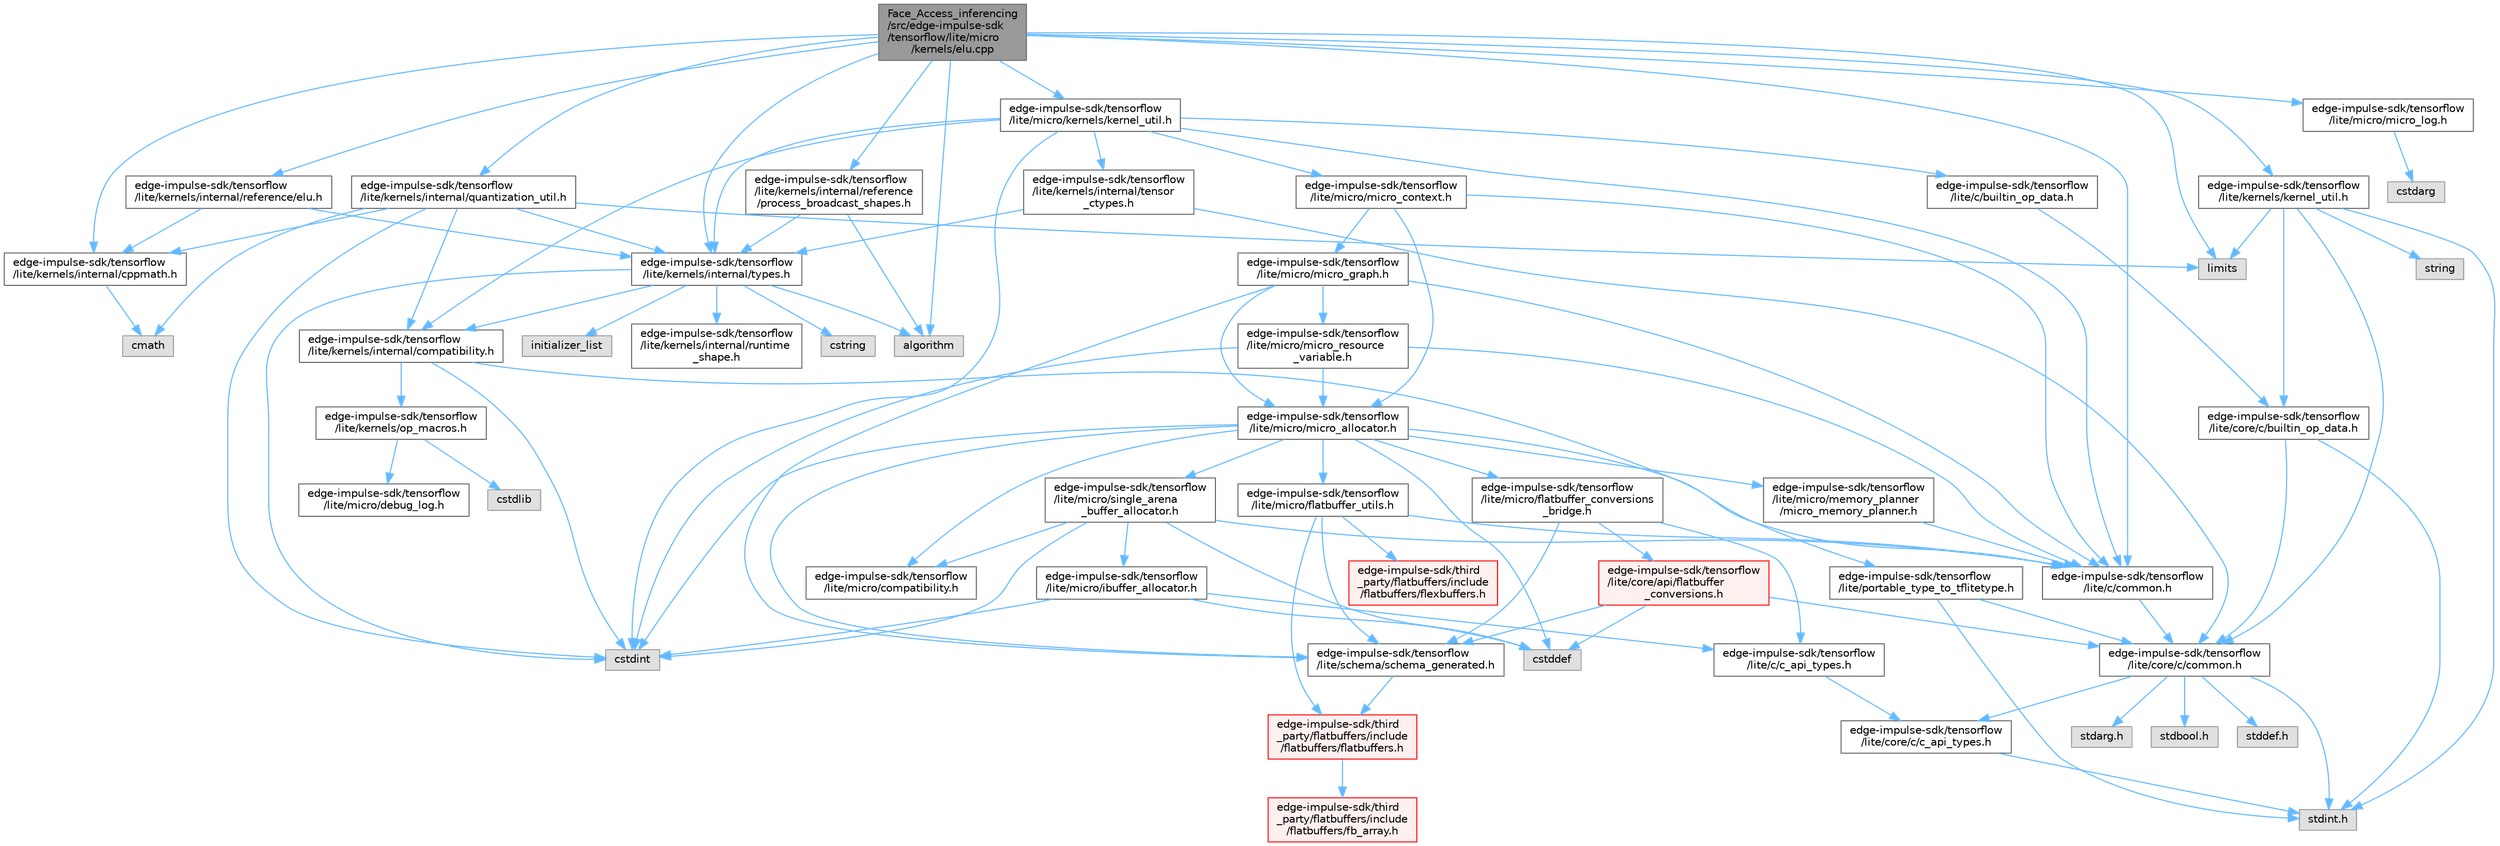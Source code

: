 digraph "Face_Access_inferencing/src/edge-impulse-sdk/tensorflow/lite/micro/kernels/elu.cpp"
{
 // LATEX_PDF_SIZE
  bgcolor="transparent";
  edge [fontname=Helvetica,fontsize=10,labelfontname=Helvetica,labelfontsize=10];
  node [fontname=Helvetica,fontsize=10,shape=box,height=0.2,width=0.4];
  Node1 [id="Node000001",label="Face_Access_inferencing\l/src/edge-impulse-sdk\l/tensorflow/lite/micro\l/kernels/elu.cpp",height=0.2,width=0.4,color="gray40", fillcolor="grey60", style="filled", fontcolor="black",tooltip=" "];
  Node1 -> Node2 [id="edge102_Node000001_Node000002",color="steelblue1",style="solid",tooltip=" "];
  Node2 [id="Node000002",label="edge-impulse-sdk/tensorflow\l/lite/kernels/internal/reference/elu.h",height=0.2,width=0.4,color="grey40", fillcolor="white", style="filled",URL="$_face___access__inferencing_2src_2edge-impulse-sdk_2tensorflow_2lite_2kernels_2internal_2reference_2elu_8h.html",tooltip=" "];
  Node2 -> Node3 [id="edge103_Node000002_Node000003",color="steelblue1",style="solid",tooltip=" "];
  Node3 [id="Node000003",label="edge-impulse-sdk/tensorflow\l/lite/kernels/internal/cppmath.h",height=0.2,width=0.4,color="grey40", fillcolor="white", style="filled",URL="$_face___access__inferencing_2src_2edge-impulse-sdk_2tensorflow_2lite_2kernels_2internal_2cppmath_8h.html",tooltip=" "];
  Node3 -> Node4 [id="edge104_Node000003_Node000004",color="steelblue1",style="solid",tooltip=" "];
  Node4 [id="Node000004",label="cmath",height=0.2,width=0.4,color="grey60", fillcolor="#E0E0E0", style="filled",tooltip=" "];
  Node2 -> Node5 [id="edge105_Node000002_Node000005",color="steelblue1",style="solid",tooltip=" "];
  Node5 [id="Node000005",label="edge-impulse-sdk/tensorflow\l/lite/kernels/internal/types.h",height=0.2,width=0.4,color="grey40", fillcolor="white", style="filled",URL="$_face___access__inferencing_2src_2edge-impulse-sdk_2tensorflow_2lite_2kernels_2internal_2types_8h.html",tooltip=" "];
  Node5 -> Node6 [id="edge106_Node000005_Node000006",color="steelblue1",style="solid",tooltip=" "];
  Node6 [id="Node000006",label="algorithm",height=0.2,width=0.4,color="grey60", fillcolor="#E0E0E0", style="filled",tooltip=" "];
  Node5 -> Node7 [id="edge107_Node000005_Node000007",color="steelblue1",style="solid",tooltip=" "];
  Node7 [id="Node000007",label="cstdint",height=0.2,width=0.4,color="grey60", fillcolor="#E0E0E0", style="filled",tooltip=" "];
  Node5 -> Node8 [id="edge108_Node000005_Node000008",color="steelblue1",style="solid",tooltip=" "];
  Node8 [id="Node000008",label="cstring",height=0.2,width=0.4,color="grey60", fillcolor="#E0E0E0", style="filled",tooltip=" "];
  Node5 -> Node9 [id="edge109_Node000005_Node000009",color="steelblue1",style="solid",tooltip=" "];
  Node9 [id="Node000009",label="initializer_list",height=0.2,width=0.4,color="grey60", fillcolor="#E0E0E0", style="filled",tooltip=" "];
  Node5 -> Node10 [id="edge110_Node000005_Node000010",color="steelblue1",style="solid",tooltip=" "];
  Node10 [id="Node000010",label="edge-impulse-sdk/tensorflow\l/lite/kernels/internal/compatibility.h",height=0.2,width=0.4,color="grey40", fillcolor="white", style="filled",URL="$_face___access__inferencing_2src_2edge-impulse-sdk_2tensorflow_2lite_2kernels_2internal_2compatibility_8h.html",tooltip=" "];
  Node10 -> Node7 [id="edge111_Node000010_Node000007",color="steelblue1",style="solid",tooltip=" "];
  Node10 -> Node11 [id="edge112_Node000010_Node000011",color="steelblue1",style="solid",tooltip=" "];
  Node11 [id="Node000011",label="edge-impulse-sdk/tensorflow\l/lite/portable_type_to_tflitetype.h",height=0.2,width=0.4,color="grey40", fillcolor="white", style="filled",URL="$_face___access__inferencing_2src_2edge-impulse-sdk_2tensorflow_2lite_2portable__type__to__tflitetype_8h.html",tooltip=" "];
  Node11 -> Node12 [id="edge113_Node000011_Node000012",color="steelblue1",style="solid",tooltip=" "];
  Node12 [id="Node000012",label="stdint.h",height=0.2,width=0.4,color="grey60", fillcolor="#E0E0E0", style="filled",tooltip=" "];
  Node11 -> Node13 [id="edge114_Node000011_Node000013",color="steelblue1",style="solid",tooltip=" "];
  Node13 [id="Node000013",label="edge-impulse-sdk/tensorflow\l/lite/core/c/common.h",height=0.2,width=0.4,color="grey40", fillcolor="white", style="filled",URL="$_face___access__inferencing_2src_2edge-impulse-sdk_2tensorflow_2lite_2core_2c_2common_8h.html",tooltip=" "];
  Node13 -> Node14 [id="edge115_Node000013_Node000014",color="steelblue1",style="solid",tooltip=" "];
  Node14 [id="Node000014",label="stdarg.h",height=0.2,width=0.4,color="grey60", fillcolor="#E0E0E0", style="filled",tooltip=" "];
  Node13 -> Node15 [id="edge116_Node000013_Node000015",color="steelblue1",style="solid",tooltip=" "];
  Node15 [id="Node000015",label="stdbool.h",height=0.2,width=0.4,color="grey60", fillcolor="#E0E0E0", style="filled",tooltip=" "];
  Node13 -> Node16 [id="edge117_Node000013_Node000016",color="steelblue1",style="solid",tooltip=" "];
  Node16 [id="Node000016",label="stddef.h",height=0.2,width=0.4,color="grey60", fillcolor="#E0E0E0", style="filled",tooltip=" "];
  Node13 -> Node12 [id="edge118_Node000013_Node000012",color="steelblue1",style="solid",tooltip=" "];
  Node13 -> Node17 [id="edge119_Node000013_Node000017",color="steelblue1",style="solid",tooltip=" "];
  Node17 [id="Node000017",label="edge-impulse-sdk/tensorflow\l/lite/core/c/c_api_types.h",height=0.2,width=0.4,color="grey40", fillcolor="white", style="filled",URL="$_face___access__inferencing_2src_2edge-impulse-sdk_2tensorflow_2lite_2core_2c_2c__api__types_8h.html",tooltip=" "];
  Node17 -> Node12 [id="edge120_Node000017_Node000012",color="steelblue1",style="solid",tooltip=" "];
  Node10 -> Node18 [id="edge121_Node000010_Node000018",color="steelblue1",style="solid",tooltip=" "];
  Node18 [id="Node000018",label="edge-impulse-sdk/tensorflow\l/lite/kernels/op_macros.h",height=0.2,width=0.4,color="grey40", fillcolor="white", style="filled",URL="$_face___access__inferencing_2src_2edge-impulse-sdk_2tensorflow_2lite_2kernels_2op__macros_8h.html",tooltip=" "];
  Node18 -> Node19 [id="edge122_Node000018_Node000019",color="steelblue1",style="solid",tooltip=" "];
  Node19 [id="Node000019",label="edge-impulse-sdk/tensorflow\l/lite/micro/debug_log.h",height=0.2,width=0.4,color="grey40", fillcolor="white", style="filled",URL="$_face___access__inferencing_2src_2edge-impulse-sdk_2tensorflow_2lite_2micro_2debug__log_8h.html",tooltip=" "];
  Node18 -> Node20 [id="edge123_Node000018_Node000020",color="steelblue1",style="solid",tooltip=" "];
  Node20 [id="Node000020",label="cstdlib",height=0.2,width=0.4,color="grey60", fillcolor="#E0E0E0", style="filled",tooltip=" "];
  Node5 -> Node21 [id="edge124_Node000005_Node000021",color="steelblue1",style="solid",tooltip=" "];
  Node21 [id="Node000021",label="edge-impulse-sdk/tensorflow\l/lite/kernels/internal/runtime\l_shape.h",height=0.2,width=0.4,color="grey40", fillcolor="white", style="filled",URL="$_face___access__inferencing_2src_2edge-impulse-sdk_2tensorflow_2lite_2kernels_2internal_2runtime__shape_8h.html",tooltip=" "];
  Node1 -> Node6 [id="edge125_Node000001_Node000006",color="steelblue1",style="solid",tooltip=" "];
  Node1 -> Node22 [id="edge126_Node000001_Node000022",color="steelblue1",style="solid",tooltip=" "];
  Node22 [id="Node000022",label="limits",height=0.2,width=0.4,color="grey60", fillcolor="#E0E0E0", style="filled",tooltip=" "];
  Node1 -> Node23 [id="edge127_Node000001_Node000023",color="steelblue1",style="solid",tooltip=" "];
  Node23 [id="Node000023",label="edge-impulse-sdk/tensorflow\l/lite/c/common.h",height=0.2,width=0.4,color="grey40", fillcolor="white", style="filled",URL="$_face___access__inferencing_2src_2edge-impulse-sdk_2tensorflow_2lite_2c_2common_8h.html",tooltip=" "];
  Node23 -> Node13 [id="edge128_Node000023_Node000013",color="steelblue1",style="solid",tooltip=" "];
  Node1 -> Node3 [id="edge129_Node000001_Node000003",color="steelblue1",style="solid",tooltip=" "];
  Node1 -> Node24 [id="edge130_Node000001_Node000024",color="steelblue1",style="solid",tooltip=" "];
  Node24 [id="Node000024",label="edge-impulse-sdk/tensorflow\l/lite/kernels/internal/quantization_util.h",height=0.2,width=0.4,color="grey40", fillcolor="white", style="filled",URL="$_face___access__inferencing_2src_2edge-impulse-sdk_2tensorflow_2lite_2kernels_2internal_2quantization__util_8h.html",tooltip=" "];
  Node24 -> Node4 [id="edge131_Node000024_Node000004",color="steelblue1",style="solid",tooltip=" "];
  Node24 -> Node7 [id="edge132_Node000024_Node000007",color="steelblue1",style="solid",tooltip=" "];
  Node24 -> Node22 [id="edge133_Node000024_Node000022",color="steelblue1",style="solid",tooltip=" "];
  Node24 -> Node10 [id="edge134_Node000024_Node000010",color="steelblue1",style="solid",tooltip=" "];
  Node24 -> Node3 [id="edge135_Node000024_Node000003",color="steelblue1",style="solid",tooltip=" "];
  Node24 -> Node5 [id="edge136_Node000024_Node000005",color="steelblue1",style="solid",tooltip=" "];
  Node1 -> Node25 [id="edge137_Node000001_Node000025",color="steelblue1",style="solid",tooltip=" "];
  Node25 [id="Node000025",label="edge-impulse-sdk/tensorflow\l/lite/kernels/internal/reference\l/process_broadcast_shapes.h",height=0.2,width=0.4,color="grey40", fillcolor="white", style="filled",URL="$_face___access__inferencing_2src_2edge-impulse-sdk_2tensorflow_2lite_2kernels_2internal_2referend4c589f31776ca07f2f326a3c5dba149.html",tooltip=" "];
  Node25 -> Node6 [id="edge138_Node000025_Node000006",color="steelblue1",style="solid",tooltip=" "];
  Node25 -> Node5 [id="edge139_Node000025_Node000005",color="steelblue1",style="solid",tooltip=" "];
  Node1 -> Node5 [id="edge140_Node000001_Node000005",color="steelblue1",style="solid",tooltip=" "];
  Node1 -> Node26 [id="edge141_Node000001_Node000026",color="steelblue1",style="solid",tooltip=" "];
  Node26 [id="Node000026",label="edge-impulse-sdk/tensorflow\l/lite/kernels/kernel_util.h",height=0.2,width=0.4,color="grey40", fillcolor="white", style="filled",URL="$_face___access__inferencing_2src_2edge-impulse-sdk_2tensorflow_2lite_2kernels_2kernel__util_8h.html",tooltip=" "];
  Node26 -> Node12 [id="edge142_Node000026_Node000012",color="steelblue1",style="solid",tooltip=" "];
  Node26 -> Node22 [id="edge143_Node000026_Node000022",color="steelblue1",style="solid",tooltip=" "];
  Node26 -> Node27 [id="edge144_Node000026_Node000027",color="steelblue1",style="solid",tooltip=" "];
  Node27 [id="Node000027",label="string",height=0.2,width=0.4,color="grey60", fillcolor="#E0E0E0", style="filled",tooltip=" "];
  Node26 -> Node28 [id="edge145_Node000026_Node000028",color="steelblue1",style="solid",tooltip=" "];
  Node28 [id="Node000028",label="edge-impulse-sdk/tensorflow\l/lite/core/c/builtin_op_data.h",height=0.2,width=0.4,color="grey40", fillcolor="white", style="filled",URL="$_face___access__inferencing_2src_2edge-impulse-sdk_2tensorflow_2lite_2core_2c_2builtin__op__data_8h.html",tooltip=" "];
  Node28 -> Node12 [id="edge146_Node000028_Node000012",color="steelblue1",style="solid",tooltip=" "];
  Node28 -> Node13 [id="edge147_Node000028_Node000013",color="steelblue1",style="solid",tooltip=" "];
  Node26 -> Node13 [id="edge148_Node000026_Node000013",color="steelblue1",style="solid",tooltip=" "];
  Node1 -> Node29 [id="edge149_Node000001_Node000029",color="steelblue1",style="solid",tooltip=" "];
  Node29 [id="Node000029",label="edge-impulse-sdk/tensorflow\l/lite/micro/kernels/kernel_util.h",height=0.2,width=0.4,color="grey40", fillcolor="white", style="filled",URL="$_face___access__inferencing_2src_2edge-impulse-sdk_2tensorflow_2lite_2micro_2kernels_2kernel__util_8h.html",tooltip=" "];
  Node29 -> Node7 [id="edge150_Node000029_Node000007",color="steelblue1",style="solid",tooltip=" "];
  Node29 -> Node30 [id="edge151_Node000029_Node000030",color="steelblue1",style="solid",tooltip=" "];
  Node30 [id="Node000030",label="edge-impulse-sdk/tensorflow\l/lite/c/builtin_op_data.h",height=0.2,width=0.4,color="grey40", fillcolor="white", style="filled",URL="$_face___access__inferencing_2src_2edge-impulse-sdk_2tensorflow_2lite_2c_2builtin__op__data_8h.html",tooltip=" "];
  Node30 -> Node28 [id="edge152_Node000030_Node000028",color="steelblue1",style="solid",tooltip=" "];
  Node29 -> Node23 [id="edge153_Node000029_Node000023",color="steelblue1",style="solid",tooltip=" "];
  Node29 -> Node10 [id="edge154_Node000029_Node000010",color="steelblue1",style="solid",tooltip=" "];
  Node29 -> Node31 [id="edge155_Node000029_Node000031",color="steelblue1",style="solid",tooltip=" "];
  Node31 [id="Node000031",label="edge-impulse-sdk/tensorflow\l/lite/kernels/internal/tensor\l_ctypes.h",height=0.2,width=0.4,color="grey40", fillcolor="white", style="filled",URL="$_face___access__inferencing_2src_2edge-impulse-sdk_2tensorflow_2lite_2kernels_2internal_2tensor__ctypes_8h.html",tooltip=" "];
  Node31 -> Node13 [id="edge156_Node000031_Node000013",color="steelblue1",style="solid",tooltip=" "];
  Node31 -> Node5 [id="edge157_Node000031_Node000005",color="steelblue1",style="solid",tooltip=" "];
  Node29 -> Node5 [id="edge158_Node000029_Node000005",color="steelblue1",style="solid",tooltip=" "];
  Node29 -> Node32 [id="edge159_Node000029_Node000032",color="steelblue1",style="solid",tooltip=" "];
  Node32 [id="Node000032",label="edge-impulse-sdk/tensorflow\l/lite/micro/micro_context.h",height=0.2,width=0.4,color="grey40", fillcolor="white", style="filled",URL="$_face___access__inferencing_2src_2edge-impulse-sdk_2tensorflow_2lite_2micro_2micro__context_8h.html",tooltip=" "];
  Node32 -> Node23 [id="edge160_Node000032_Node000023",color="steelblue1",style="solid",tooltip=" "];
  Node32 -> Node33 [id="edge161_Node000032_Node000033",color="steelblue1",style="solid",tooltip=" "];
  Node33 [id="Node000033",label="edge-impulse-sdk/tensorflow\l/lite/micro/micro_allocator.h",height=0.2,width=0.4,color="grey40", fillcolor="white", style="filled",URL="$_face___access__inferencing_2src_2edge-impulse-sdk_2tensorflow_2lite_2micro_2micro__allocator_8h.html",tooltip=" "];
  Node33 -> Node34 [id="edge162_Node000033_Node000034",color="steelblue1",style="solid",tooltip=" "];
  Node34 [id="Node000034",label="cstddef",height=0.2,width=0.4,color="grey60", fillcolor="#E0E0E0", style="filled",tooltip=" "];
  Node33 -> Node7 [id="edge163_Node000033_Node000007",color="steelblue1",style="solid",tooltip=" "];
  Node33 -> Node23 [id="edge164_Node000033_Node000023",color="steelblue1",style="solid",tooltip=" "];
  Node33 -> Node35 [id="edge165_Node000033_Node000035",color="steelblue1",style="solid",tooltip=" "];
  Node35 [id="Node000035",label="edge-impulse-sdk/tensorflow\l/lite/micro/single_arena\l_buffer_allocator.h",height=0.2,width=0.4,color="grey40", fillcolor="white", style="filled",URL="$_face___access__inferencing_2src_2edge-impulse-sdk_2tensorflow_2lite_2micro_2single__arena__buffer__allocator_8h.html",tooltip=" "];
  Node35 -> Node34 [id="edge166_Node000035_Node000034",color="steelblue1",style="solid",tooltip=" "];
  Node35 -> Node7 [id="edge167_Node000035_Node000007",color="steelblue1",style="solid",tooltip=" "];
  Node35 -> Node23 [id="edge168_Node000035_Node000023",color="steelblue1",style="solid",tooltip=" "];
  Node35 -> Node36 [id="edge169_Node000035_Node000036",color="steelblue1",style="solid",tooltip=" "];
  Node36 [id="Node000036",label="edge-impulse-sdk/tensorflow\l/lite/micro/ibuffer_allocator.h",height=0.2,width=0.4,color="grey40", fillcolor="white", style="filled",URL="$_face___access__inferencing_2src_2edge-impulse-sdk_2tensorflow_2lite_2micro_2ibuffer__allocator_8h.html",tooltip=" "];
  Node36 -> Node34 [id="edge170_Node000036_Node000034",color="steelblue1",style="solid",tooltip=" "];
  Node36 -> Node7 [id="edge171_Node000036_Node000007",color="steelblue1",style="solid",tooltip=" "];
  Node36 -> Node37 [id="edge172_Node000036_Node000037",color="steelblue1",style="solid",tooltip=" "];
  Node37 [id="Node000037",label="edge-impulse-sdk/tensorflow\l/lite/c/c_api_types.h",height=0.2,width=0.4,color="grey40", fillcolor="white", style="filled",URL="$_face___access__inferencing_2src_2edge-impulse-sdk_2tensorflow_2lite_2c_2c__api__types_8h.html",tooltip=" "];
  Node37 -> Node17 [id="edge173_Node000037_Node000017",color="steelblue1",style="solid",tooltip=" "];
  Node35 -> Node38 [id="edge174_Node000035_Node000038",color="steelblue1",style="solid",tooltip=" "];
  Node38 [id="Node000038",label="edge-impulse-sdk/tensorflow\l/lite/micro/compatibility.h",height=0.2,width=0.4,color="grey40", fillcolor="white", style="filled",URL="$_face___access__inferencing_2src_2edge-impulse-sdk_2tensorflow_2lite_2micro_2compatibility_8h.html",tooltip=" "];
  Node33 -> Node38 [id="edge175_Node000033_Node000038",color="steelblue1",style="solid",tooltip=" "];
  Node33 -> Node39 [id="edge176_Node000033_Node000039",color="steelblue1",style="solid",tooltip=" "];
  Node39 [id="Node000039",label="edge-impulse-sdk/tensorflow\l/lite/micro/flatbuffer_utils.h",height=0.2,width=0.4,color="grey40", fillcolor="white", style="filled",URL="$_face___access__inferencing_2src_2edge-impulse-sdk_2tensorflow_2lite_2micro_2flatbuffer__utils_8h.html",tooltip=" "];
  Node39 -> Node40 [id="edge177_Node000039_Node000040",color="steelblue1",style="solid",tooltip=" "];
  Node40 [id="Node000040",label="edge-impulse-sdk/third\l_party/flatbuffers/include\l/flatbuffers/flatbuffers.h",height=0.2,width=0.4,color="red", fillcolor="#FFF0F0", style="filled",URL="$_face___access__inferencing_2src_2edge-impulse-sdk_2third__party_2flatbuffers_2include_2flatbuffers_2flatbuffers_8h.html",tooltip=" "];
  Node40 -> Node41 [id="edge178_Node000040_Node000041",color="steelblue1",style="solid",tooltip=" "];
  Node41 [id="Node000041",label="edge-impulse-sdk/third\l_party/flatbuffers/include\l/flatbuffers/fb_array.h",height=0.2,width=0.4,color="red", fillcolor="#FFF0F0", style="filled",URL="$fb__array_8h.html",tooltip=" "];
  Node39 -> Node64 [id="edge179_Node000039_Node000064",color="steelblue1",style="solid",tooltip=" "];
  Node64 [id="Node000064",label="edge-impulse-sdk/third\l_party/flatbuffers/include\l/flatbuffers/flexbuffers.h",height=0.2,width=0.4,color="red", fillcolor="#FFF0F0", style="filled",URL="$_face___access__inferencing_2src_2edge-impulse-sdk_2third__party_2flatbuffers_2include_2flatbuffers_2flexbuffers_8h.html",tooltip=" "];
  Node39 -> Node23 [id="edge180_Node000039_Node000023",color="steelblue1",style="solid",tooltip=" "];
  Node39 -> Node71 [id="edge181_Node000039_Node000071",color="steelblue1",style="solid",tooltip=" "];
  Node71 [id="Node000071",label="edge-impulse-sdk/tensorflow\l/lite/schema/schema_generated.h",height=0.2,width=0.4,color="grey40", fillcolor="white", style="filled",URL="$_face___access__inferencing_2src_2edge-impulse-sdk_2tensorflow_2lite_2schema_2schema__generated_8h.html",tooltip=" "];
  Node71 -> Node40 [id="edge182_Node000071_Node000040",color="steelblue1",style="solid",tooltip=" "];
  Node33 -> Node72 [id="edge183_Node000033_Node000072",color="steelblue1",style="solid",tooltip=" "];
  Node72 [id="Node000072",label="edge-impulse-sdk/tensorflow\l/lite/micro/memory_planner\l/micro_memory_planner.h",height=0.2,width=0.4,color="grey40", fillcolor="white", style="filled",URL="$_face___access__inferencing_2src_2edge-impulse-sdk_2tensorflow_2lite_2micro_2memory__planner_2micro__memory__planner_8h.html",tooltip=" "];
  Node72 -> Node23 [id="edge184_Node000072_Node000023",color="steelblue1",style="solid",tooltip=" "];
  Node33 -> Node73 [id="edge185_Node000033_Node000073",color="steelblue1",style="solid",tooltip=" "];
  Node73 [id="Node000073",label="edge-impulse-sdk/tensorflow\l/lite/micro/flatbuffer_conversions\l_bridge.h",height=0.2,width=0.4,color="grey40", fillcolor="white", style="filled",URL="$_face___access__inferencing_2src_2edge-impulse-sdk_2tensorflow_2lite_2micro_2flatbuffer__conversions__bridge_8h.html",tooltip=" "];
  Node73 -> Node37 [id="edge186_Node000073_Node000037",color="steelblue1",style="solid",tooltip=" "];
  Node73 -> Node74 [id="edge187_Node000073_Node000074",color="steelblue1",style="solid",tooltip=" "];
  Node74 [id="Node000074",label="edge-impulse-sdk/tensorflow\l/lite/core/api/flatbuffer\l_conversions.h",height=0.2,width=0.4,color="red", fillcolor="#FFF0F0", style="filled",URL="$_face___access__inferencing_2src_2edge-impulse-sdk_2tensorflow_2lite_2core_2api_2flatbuffer__conversions_8h.html",tooltip=" "];
  Node74 -> Node34 [id="edge188_Node000074_Node000034",color="steelblue1",style="solid",tooltip=" "];
  Node74 -> Node13 [id="edge189_Node000074_Node000013",color="steelblue1",style="solid",tooltip=" "];
  Node74 -> Node71 [id="edge190_Node000074_Node000071",color="steelblue1",style="solid",tooltip=" "];
  Node73 -> Node71 [id="edge191_Node000073_Node000071",color="steelblue1",style="solid",tooltip=" "];
  Node33 -> Node71 [id="edge192_Node000033_Node000071",color="steelblue1",style="solid",tooltip=" "];
  Node32 -> Node78 [id="edge193_Node000032_Node000078",color="steelblue1",style="solid",tooltip=" "];
  Node78 [id="Node000078",label="edge-impulse-sdk/tensorflow\l/lite/micro/micro_graph.h",height=0.2,width=0.4,color="grey40", fillcolor="white", style="filled",URL="$_face___access__inferencing_2src_2edge-impulse-sdk_2tensorflow_2lite_2micro_2micro__graph_8h.html",tooltip=" "];
  Node78 -> Node23 [id="edge194_Node000078_Node000023",color="steelblue1",style="solid",tooltip=" "];
  Node78 -> Node33 [id="edge195_Node000078_Node000033",color="steelblue1",style="solid",tooltip=" "];
  Node78 -> Node79 [id="edge196_Node000078_Node000079",color="steelblue1",style="solid",tooltip=" "];
  Node79 [id="Node000079",label="edge-impulse-sdk/tensorflow\l/lite/micro/micro_resource\l_variable.h",height=0.2,width=0.4,color="grey40", fillcolor="white", style="filled",URL="$_face___access__inferencing_2src_2edge-impulse-sdk_2tensorflow_2lite_2micro_2micro__resource__variable_8h.html",tooltip=" "];
  Node79 -> Node7 [id="edge197_Node000079_Node000007",color="steelblue1",style="solid",tooltip=" "];
  Node79 -> Node23 [id="edge198_Node000079_Node000023",color="steelblue1",style="solid",tooltip=" "];
  Node79 -> Node33 [id="edge199_Node000079_Node000033",color="steelblue1",style="solid",tooltip=" "];
  Node78 -> Node71 [id="edge200_Node000078_Node000071",color="steelblue1",style="solid",tooltip=" "];
  Node1 -> Node80 [id="edge201_Node000001_Node000080",color="steelblue1",style="solid",tooltip=" "];
  Node80 [id="Node000080",label="edge-impulse-sdk/tensorflow\l/lite/micro/micro_log.h",height=0.2,width=0.4,color="grey40", fillcolor="white", style="filled",URL="$_face___access__inferencing_2src_2edge-impulse-sdk_2tensorflow_2lite_2micro_2micro__log_8h.html",tooltip=" "];
  Node80 -> Node77 [id="edge202_Node000080_Node000077",color="steelblue1",style="solid",tooltip=" "];
  Node77 [id="Node000077",label="cstdarg",height=0.2,width=0.4,color="grey60", fillcolor="#E0E0E0", style="filled",tooltip=" "];
}
